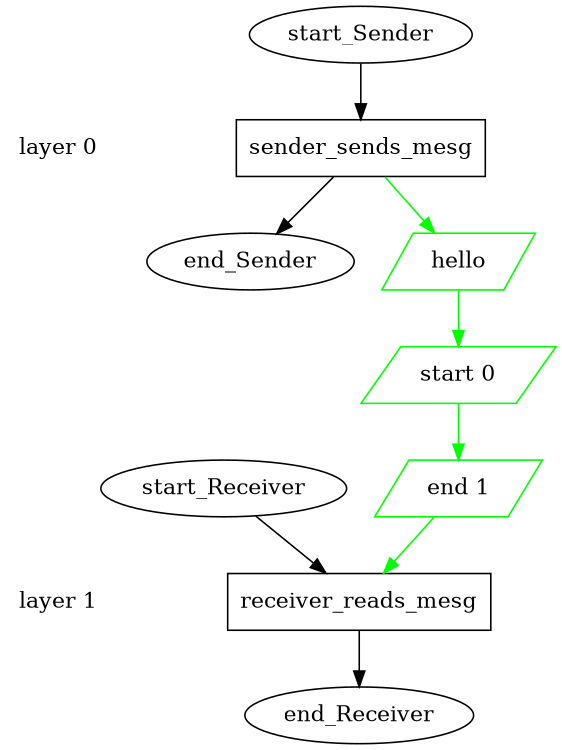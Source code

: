 digraph state_graph {
	rankdir=TB;
	size="8,5;"
	
	/* Layers */
	layer_0 [shape=plaintext, label="layer 0"];
	layer_0_b [style=invis, shape=point];
	layer_0_a [style=invis, shape=point];
	layer_0_b -> layer_0 [style=invis];
	layer_0 -> layer_0_a [style=invis];
	layer_1 [shape=plaintext, label="layer 1"];
	layer_1_b [style=invis, shape=point];
	layer_1_a [style=invis, shape=point];
	layer_1_b -> layer_1 [style=invis];
	layer_1 -> layer_1_a [style=invis];
	layer_0_a -> layer_1_b [style=invis];
	
	/* States */
	Sender_end_Sender [label = "end_Sender"]
	Sender_start_Sender [label = "start_Sender"]
	Receiver_end_Receiver [label = "end_Receiver"]
	Receiver_start_Receiver [label = "start_Receiver"]
	
	/* Functions */
	Sender_sender_sends_mesg_start_Sender_end_Sender [label = "sender_sends_mesg", shape = rect]
	Receiver_receiver_reads_mesg_start_Receiver_end_Receiver [label = "receiver_reads_mesg", shape = rect]
	
	/* Message types */
	hello_message [ label = "hello" color="#00ff00" shape = parallelogram];
	hello_message -> hello_message_start_0 [ color="#00ff00" ];
	hello_message_start_0 [ label = "start 0" color="#00ff00" shape = parallelogram];
	hello_message_start_0 -> hello_message_end_0 [ color="#00ff00" ];
	hello_message_end_0 [ label = "end 1" color="#00ff00" shape = parallelogram];
	hello_message_end_0 -> Receiver_receiver_reads_mesg_start_Receiver_end_Receiver [ color="#00ff00" label = "" ];
	
	/* Transitions */
	Sender_start_Sender -> Sender_sender_sends_mesg_start_Sender_end_Sender;
	Sender_sender_sends_mesg_start_Sender_end_Sender -> Sender_end_Sender;
	Receiver_start_Receiver -> Receiver_receiver_reads_mesg_start_Receiver_end_Receiver;
	Receiver_receiver_reads_mesg_start_Receiver_end_Receiver -> Receiver_end_Receiver;
	
	/* Communications */
	Sender_sender_sends_mesg_start_Sender_end_Sender -> hello_message [ color="#00ff00" ];
	{ rank=same; layer_0;  Sender_sender_sends_mesg_start_Sender_end_Sender; }
	{ rank=same; layer_0_b; }
	{ rank=same; layer_0_a; hello_message_start_0; }
	{ rank=same; layer_1;  Receiver_receiver_reads_mesg_start_Receiver_end_Receiver; }
	{ rank=same; layer_1_b; hello_message_end_0; }
	{ rank=same; layer_1_a; }
}